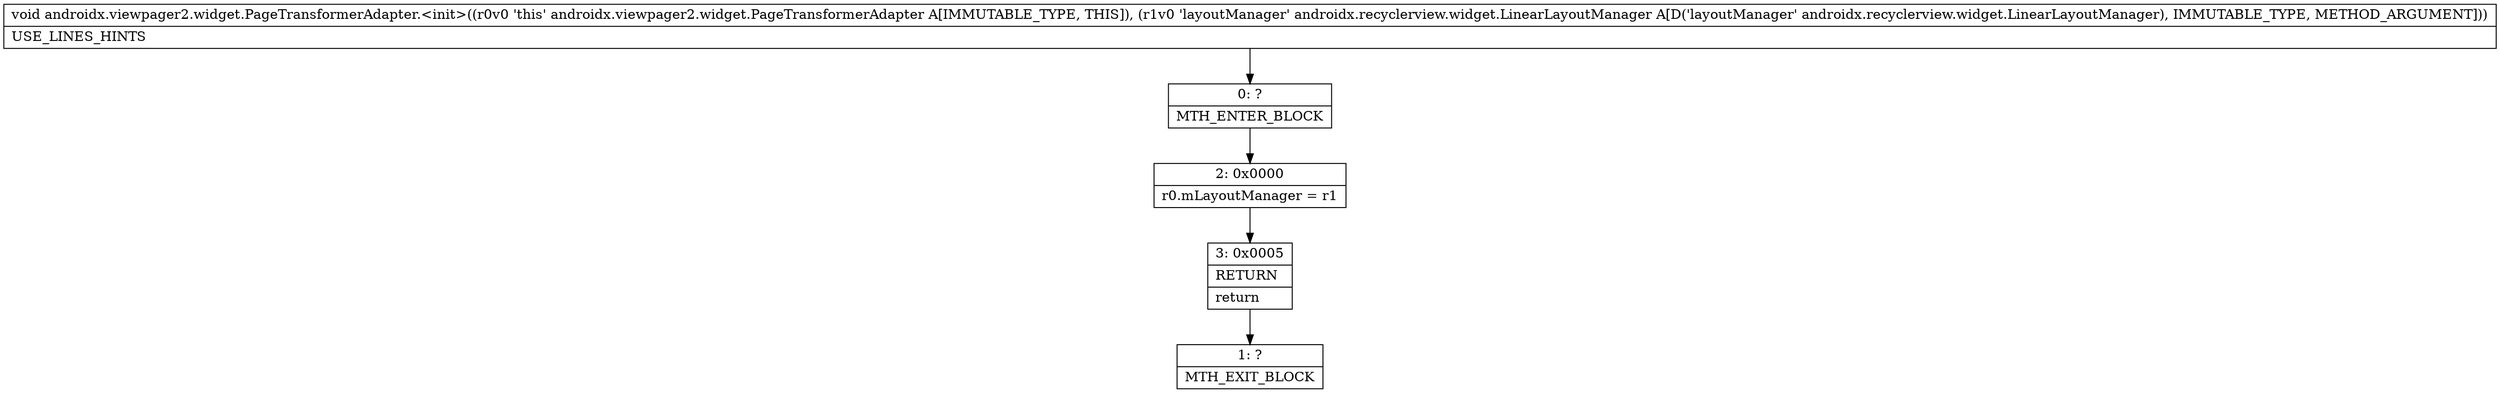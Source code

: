 digraph "CFG forandroidx.viewpager2.widget.PageTransformerAdapter.\<init\>(Landroidx\/recyclerview\/widget\/LinearLayoutManager;)V" {
Node_0 [shape=record,label="{0\:\ ?|MTH_ENTER_BLOCK\l}"];
Node_2 [shape=record,label="{2\:\ 0x0000|r0.mLayoutManager = r1\l}"];
Node_3 [shape=record,label="{3\:\ 0x0005|RETURN\l|return\l}"];
Node_1 [shape=record,label="{1\:\ ?|MTH_EXIT_BLOCK\l}"];
MethodNode[shape=record,label="{void androidx.viewpager2.widget.PageTransformerAdapter.\<init\>((r0v0 'this' androidx.viewpager2.widget.PageTransformerAdapter A[IMMUTABLE_TYPE, THIS]), (r1v0 'layoutManager' androidx.recyclerview.widget.LinearLayoutManager A[D('layoutManager' androidx.recyclerview.widget.LinearLayoutManager), IMMUTABLE_TYPE, METHOD_ARGUMENT]))  | USE_LINES_HINTS\l}"];
MethodNode -> Node_0;Node_0 -> Node_2;
Node_2 -> Node_3;
Node_3 -> Node_1;
}

